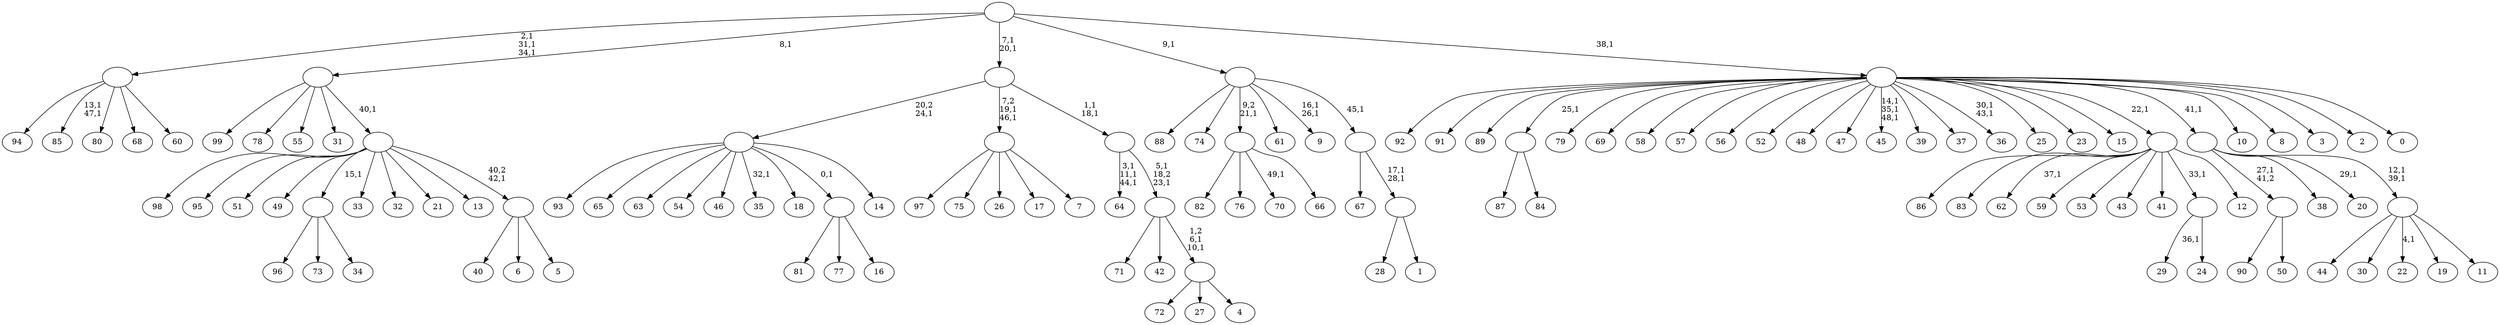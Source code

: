 digraph T {
	150 [label="99"]
	149 [label="98"]
	148 [label="97"]
	147 [label="96"]
	146 [label="95"]
	145 [label="94"]
	144 [label="93"]
	143 [label="92"]
	142 [label="91"]
	141 [label="90"]
	140 [label="89"]
	139 [label="88"]
	138 [label="87"]
	137 [label="86"]
	136 [label="85"]
	133 [label="84"]
	132 [label=""]
	131 [label="83"]
	130 [label="82"]
	129 [label="81"]
	128 [label="80"]
	127 [label="79"]
	126 [label="78"]
	125 [label="77"]
	124 [label="76"]
	123 [label="75"]
	122 [label="74"]
	121 [label="73"]
	120 [label="72"]
	119 [label="71"]
	118 [label="70"]
	116 [label="69"]
	115 [label="68"]
	114 [label="67"]
	113 [label="66"]
	112 [label=""]
	111 [label="65"]
	110 [label="64"]
	106 [label="63"]
	105 [label="62"]
	103 [label="61"]
	102 [label="60"]
	101 [label=""]
	98 [label="59"]
	97 [label="58"]
	96 [label="57"]
	95 [label="56"]
	94 [label="55"]
	93 [label="54"]
	92 [label="53"]
	91 [label="52"]
	90 [label="51"]
	89 [label="50"]
	88 [label=""]
	87 [label="49"]
	86 [label="48"]
	85 [label="47"]
	84 [label="46"]
	83 [label="45"]
	79 [label="44"]
	78 [label="43"]
	77 [label="42"]
	76 [label="41"]
	75 [label="40"]
	74 [label="39"]
	73 [label="38"]
	72 [label="37"]
	71 [label="36"]
	68 [label="35"]
	66 [label="34"]
	65 [label=""]
	64 [label="33"]
	63 [label="32"]
	62 [label="31"]
	61 [label="30"]
	60 [label="29"]
	58 [label="28"]
	57 [label="27"]
	56 [label="26"]
	55 [label="25"]
	54 [label="24"]
	53 [label=""]
	52 [label="23"]
	51 [label="22"]
	49 [label="21"]
	48 [label="20"]
	46 [label="19"]
	45 [label="18"]
	44 [label="17"]
	43 [label="16"]
	42 [label=""]
	41 [label="15"]
	40 [label="14"]
	39 [label=""]
	38 [label="13"]
	37 [label="12"]
	36 [label=""]
	35 [label="11"]
	34 [label=""]
	32 [label=""]
	31 [label="10"]
	30 [label="9"]
	27 [label="8"]
	26 [label="7"]
	25 [label=""]
	23 [label="6"]
	22 [label="5"]
	21 [label=""]
	20 [label=""]
	19 [label=""]
	18 [label="4"]
	17 [label=""]
	15 [label=""]
	13 [label=""]
	11 [label=""]
	9 [label="3"]
	8 [label="2"]
	7 [label="1"]
	6 [label=""]
	4 [label=""]
	3 [label=""]
	2 [label="0"]
	1 [label=""]
	0 [label=""]
	132 -> 138 [label=""]
	132 -> 133 [label=""]
	112 -> 118 [label="49,1"]
	112 -> 130 [label=""]
	112 -> 124 [label=""]
	112 -> 113 [label=""]
	101 -> 136 [label="13,1\n47,1"]
	101 -> 145 [label=""]
	101 -> 128 [label=""]
	101 -> 115 [label=""]
	101 -> 102 [label=""]
	88 -> 141 [label=""]
	88 -> 89 [label=""]
	65 -> 147 [label=""]
	65 -> 121 [label=""]
	65 -> 66 [label=""]
	53 -> 60 [label="36,1"]
	53 -> 54 [label=""]
	42 -> 129 [label=""]
	42 -> 125 [label=""]
	42 -> 43 [label=""]
	39 -> 68 [label="32,1"]
	39 -> 144 [label=""]
	39 -> 111 [label=""]
	39 -> 106 [label=""]
	39 -> 93 [label=""]
	39 -> 84 [label=""]
	39 -> 45 [label=""]
	39 -> 42 [label="0,1"]
	39 -> 40 [label=""]
	36 -> 105 [label="37,1"]
	36 -> 137 [label=""]
	36 -> 131 [label=""]
	36 -> 98 [label=""]
	36 -> 92 [label=""]
	36 -> 78 [label=""]
	36 -> 76 [label=""]
	36 -> 53 [label="33,1"]
	36 -> 37 [label=""]
	34 -> 51 [label="4,1"]
	34 -> 79 [label=""]
	34 -> 61 [label=""]
	34 -> 46 [label=""]
	34 -> 35 [label=""]
	32 -> 34 [label="12,1\n39,1"]
	32 -> 48 [label="29,1"]
	32 -> 88 [label="27,1\n41,2"]
	32 -> 73 [label=""]
	25 -> 148 [label=""]
	25 -> 123 [label=""]
	25 -> 56 [label=""]
	25 -> 44 [label=""]
	25 -> 26 [label=""]
	21 -> 75 [label=""]
	21 -> 23 [label=""]
	21 -> 22 [label=""]
	20 -> 149 [label=""]
	20 -> 146 [label=""]
	20 -> 90 [label=""]
	20 -> 87 [label=""]
	20 -> 65 [label="15,1"]
	20 -> 64 [label=""]
	20 -> 63 [label=""]
	20 -> 49 [label=""]
	20 -> 38 [label=""]
	20 -> 21 [label="40,2\n42,1"]
	19 -> 150 [label=""]
	19 -> 126 [label=""]
	19 -> 94 [label=""]
	19 -> 62 [label=""]
	19 -> 20 [label="40,1"]
	17 -> 120 [label=""]
	17 -> 57 [label=""]
	17 -> 18 [label=""]
	15 -> 17 [label="1,2\n6,1\n10,1"]
	15 -> 119 [label=""]
	15 -> 77 [label=""]
	13 -> 15 [label="5,1\n18,2\n23,1"]
	13 -> 110 [label="3,1\n11,1\n44,1"]
	11 -> 13 [label="1,1\n18,1"]
	11 -> 25 [label="7,2\n19,1\n46,1"]
	11 -> 39 [label="20,2\n24,1"]
	6 -> 58 [label=""]
	6 -> 7 [label=""]
	4 -> 6 [label="17,1\n28,1"]
	4 -> 114 [label=""]
	3 -> 30 [label="16,1\n26,1"]
	3 -> 139 [label=""]
	3 -> 122 [label=""]
	3 -> 112 [label="9,2\n21,1"]
	3 -> 103 [label=""]
	3 -> 4 [label="45,1"]
	1 -> 71 [label="30,1\n43,1"]
	1 -> 83 [label="14,1\n35,1\n48,1"]
	1 -> 143 [label=""]
	1 -> 142 [label=""]
	1 -> 140 [label=""]
	1 -> 132 [label="25,1"]
	1 -> 127 [label=""]
	1 -> 116 [label=""]
	1 -> 97 [label=""]
	1 -> 96 [label=""]
	1 -> 95 [label=""]
	1 -> 91 [label=""]
	1 -> 86 [label=""]
	1 -> 85 [label=""]
	1 -> 74 [label=""]
	1 -> 72 [label=""]
	1 -> 55 [label=""]
	1 -> 52 [label=""]
	1 -> 41 [label=""]
	1 -> 36 [label="22,1"]
	1 -> 32 [label="41,1"]
	1 -> 31 [label=""]
	1 -> 27 [label=""]
	1 -> 9 [label=""]
	1 -> 8 [label=""]
	1 -> 2 [label=""]
	0 -> 11 [label="7,1\n20,1"]
	0 -> 101 [label="2,1\n31,1\n34,1"]
	0 -> 19 [label="8,1"]
	0 -> 3 [label="9,1"]
	0 -> 1 [label="38,1"]
}

